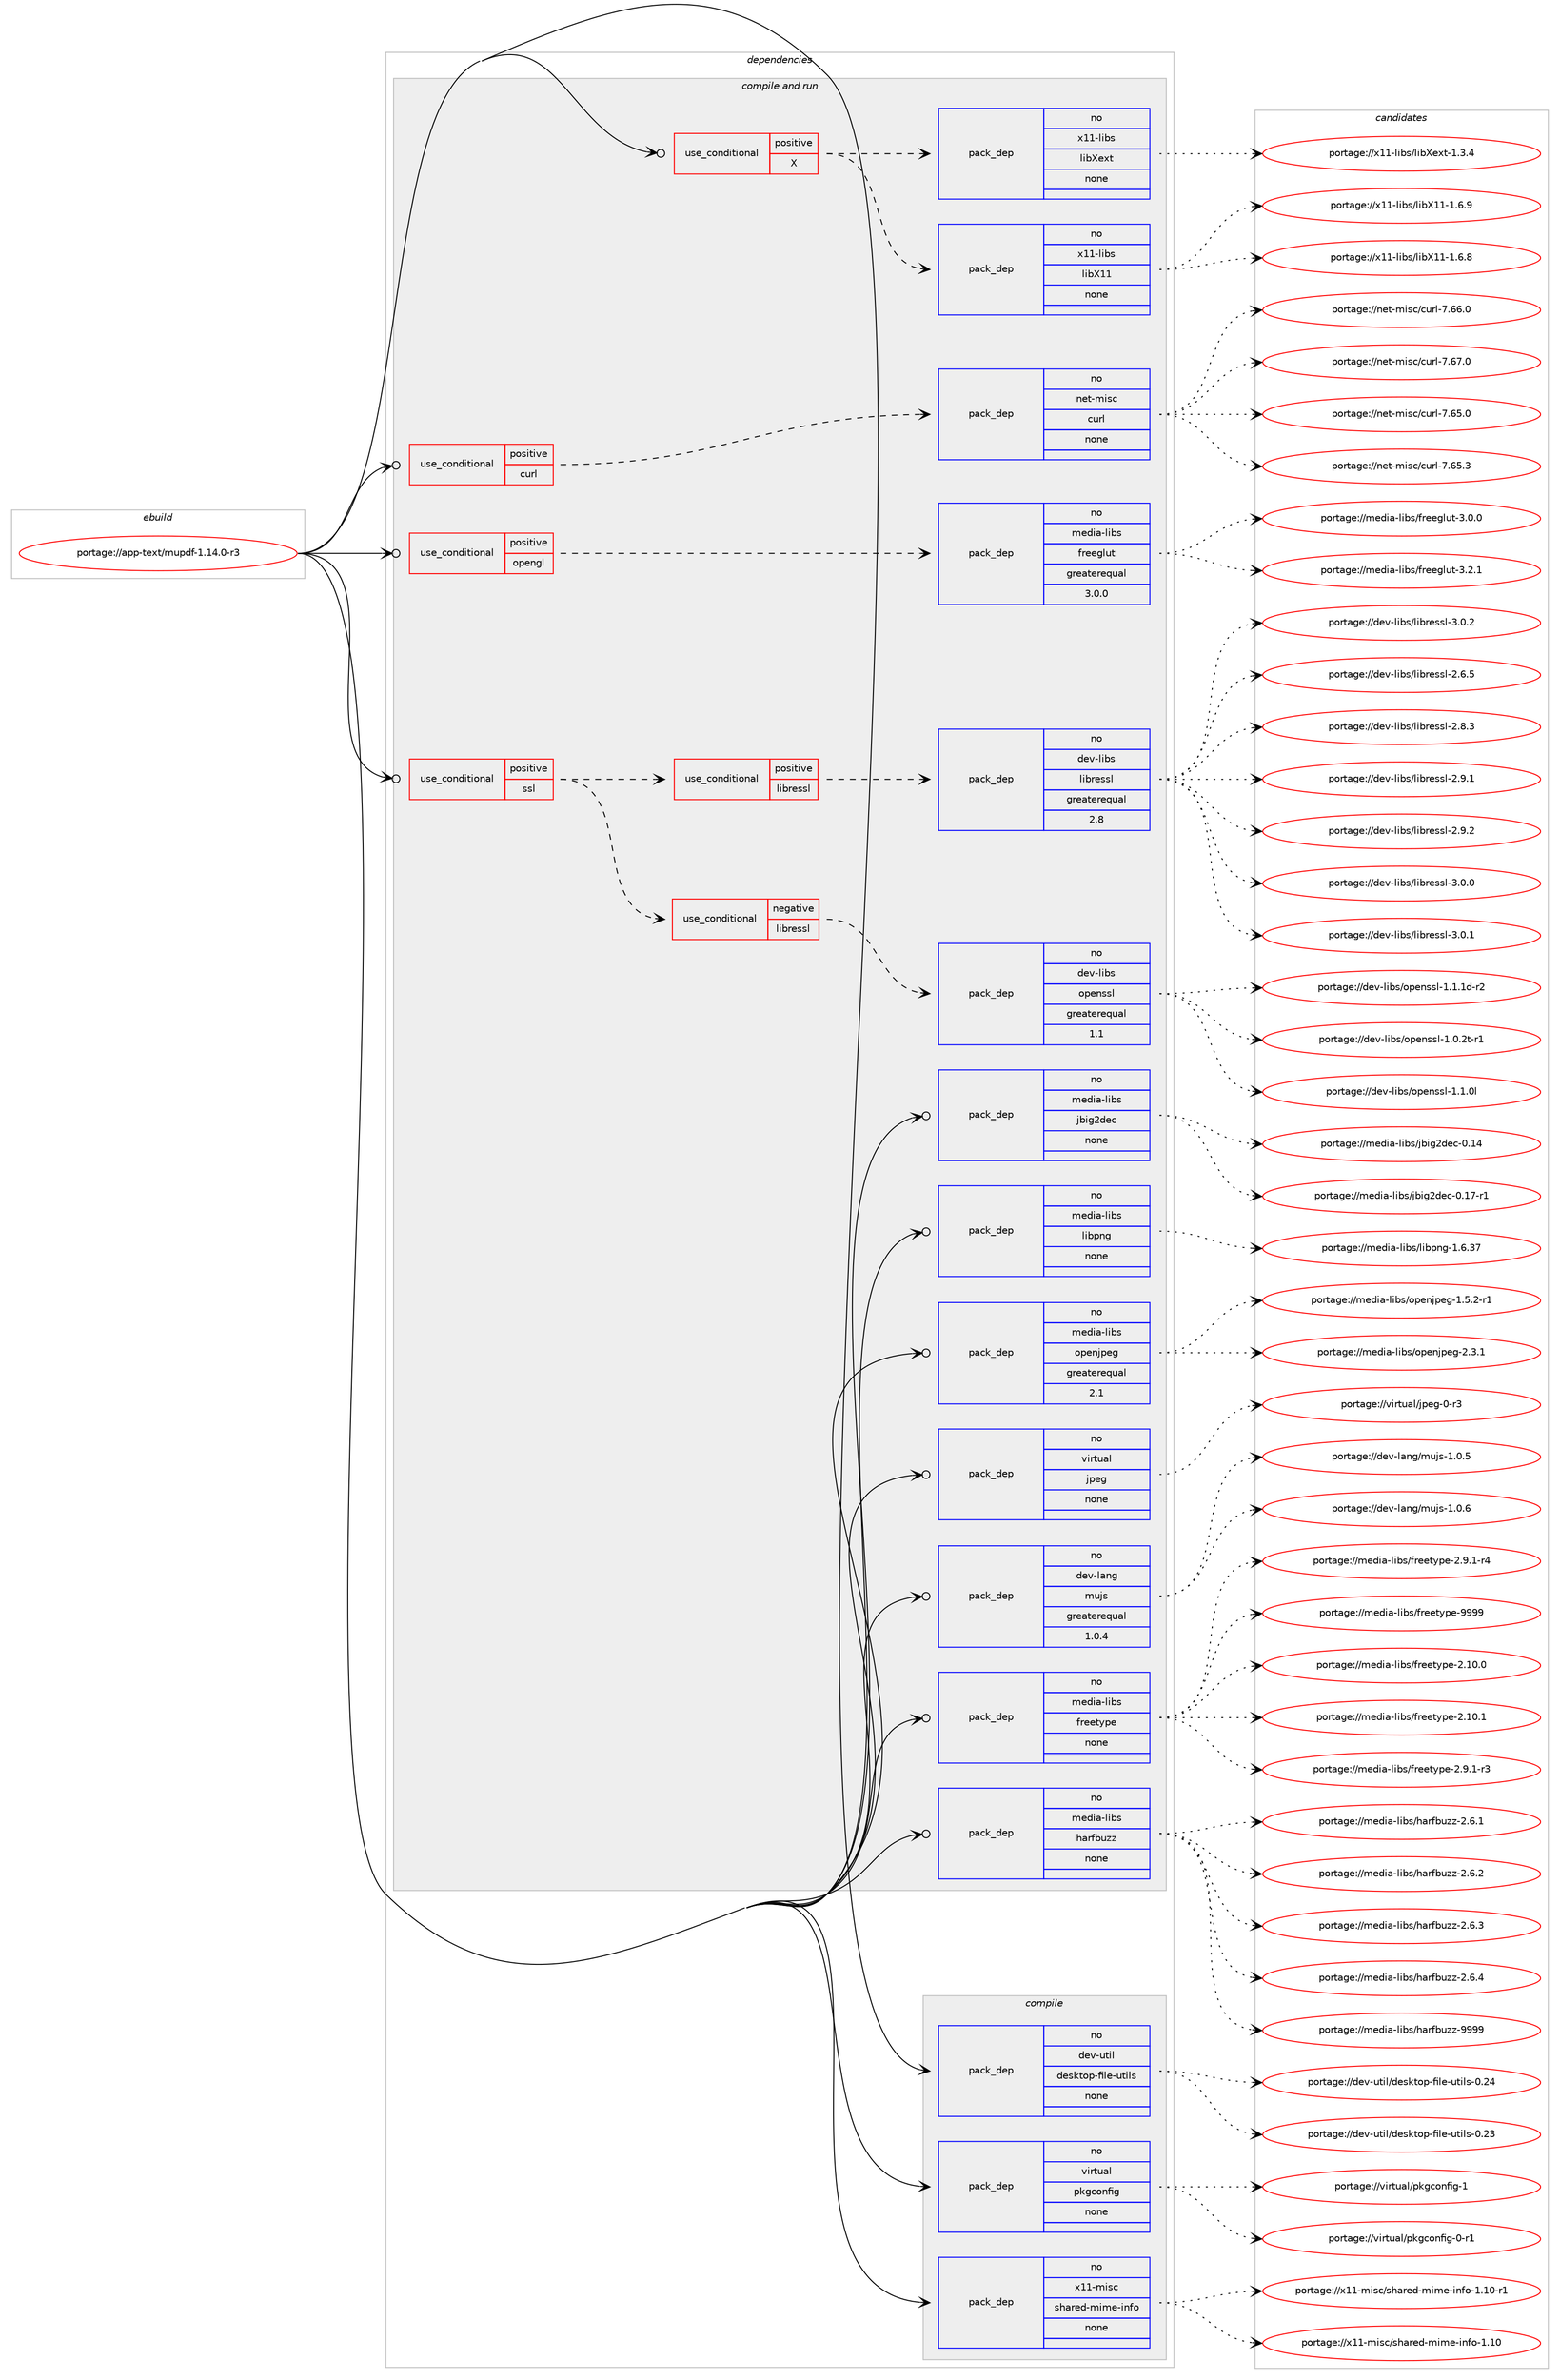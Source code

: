 digraph prolog {

# *************
# Graph options
# *************

newrank=true;
concentrate=true;
compound=true;
graph [rankdir=LR,fontname=Helvetica,fontsize=10,ranksep=1.5];#, ranksep=2.5, nodesep=0.2];
edge  [arrowhead=vee];
node  [fontname=Helvetica,fontsize=10];

# **********
# The ebuild
# **********

subgraph cluster_leftcol {
color=gray;
rank=same;
label=<<i>ebuild</i>>;
id [label="portage://app-text/mupdf-1.14.0-r3", color=red, width=4, href="../app-text/mupdf-1.14.0-r3.svg"];
}

# ****************
# The dependencies
# ****************

subgraph cluster_midcol {
color=gray;
label=<<i>dependencies</i>>;
subgraph cluster_compile {
fillcolor="#eeeeee";
style=filled;
label=<<i>compile</i>>;
subgraph pack33686 {
dependency45484 [label=<<TABLE BORDER="0" CELLBORDER="1" CELLSPACING="0" CELLPADDING="4" WIDTH="220"><TR><TD ROWSPAN="6" CELLPADDING="30">pack_dep</TD></TR><TR><TD WIDTH="110">no</TD></TR><TR><TD>dev-util</TD></TR><TR><TD>desktop-file-utils</TD></TR><TR><TD>none</TD></TR><TR><TD></TD></TR></TABLE>>, shape=none, color=blue];
}
id:e -> dependency45484:w [weight=20,style="solid",arrowhead="vee"];
subgraph pack33687 {
dependency45485 [label=<<TABLE BORDER="0" CELLBORDER="1" CELLSPACING="0" CELLPADDING="4" WIDTH="220"><TR><TD ROWSPAN="6" CELLPADDING="30">pack_dep</TD></TR><TR><TD WIDTH="110">no</TD></TR><TR><TD>virtual</TD></TR><TR><TD>pkgconfig</TD></TR><TR><TD>none</TD></TR><TR><TD></TD></TR></TABLE>>, shape=none, color=blue];
}
id:e -> dependency45485:w [weight=20,style="solid",arrowhead="vee"];
subgraph pack33688 {
dependency45486 [label=<<TABLE BORDER="0" CELLBORDER="1" CELLSPACING="0" CELLPADDING="4" WIDTH="220"><TR><TD ROWSPAN="6" CELLPADDING="30">pack_dep</TD></TR><TR><TD WIDTH="110">no</TD></TR><TR><TD>x11-misc</TD></TR><TR><TD>shared-mime-info</TD></TR><TR><TD>none</TD></TR><TR><TD></TD></TR></TABLE>>, shape=none, color=blue];
}
id:e -> dependency45486:w [weight=20,style="solid",arrowhead="vee"];
}
subgraph cluster_compileandrun {
fillcolor="#eeeeee";
style=filled;
label=<<i>compile and run</i>>;
subgraph cond11013 {
dependency45487 [label=<<TABLE BORDER="0" CELLBORDER="1" CELLSPACING="0" CELLPADDING="4"><TR><TD ROWSPAN="3" CELLPADDING="10">use_conditional</TD></TR><TR><TD>positive</TD></TR><TR><TD>X</TD></TR></TABLE>>, shape=none, color=red];
subgraph pack33689 {
dependency45488 [label=<<TABLE BORDER="0" CELLBORDER="1" CELLSPACING="0" CELLPADDING="4" WIDTH="220"><TR><TD ROWSPAN="6" CELLPADDING="30">pack_dep</TD></TR><TR><TD WIDTH="110">no</TD></TR><TR><TD>x11-libs</TD></TR><TR><TD>libX11</TD></TR><TR><TD>none</TD></TR><TR><TD></TD></TR></TABLE>>, shape=none, color=blue];
}
dependency45487:e -> dependency45488:w [weight=20,style="dashed",arrowhead="vee"];
subgraph pack33690 {
dependency45489 [label=<<TABLE BORDER="0" CELLBORDER="1" CELLSPACING="0" CELLPADDING="4" WIDTH="220"><TR><TD ROWSPAN="6" CELLPADDING="30">pack_dep</TD></TR><TR><TD WIDTH="110">no</TD></TR><TR><TD>x11-libs</TD></TR><TR><TD>libXext</TD></TR><TR><TD>none</TD></TR><TR><TD></TD></TR></TABLE>>, shape=none, color=blue];
}
dependency45487:e -> dependency45489:w [weight=20,style="dashed",arrowhead="vee"];
}
id:e -> dependency45487:w [weight=20,style="solid",arrowhead="odotvee"];
subgraph cond11014 {
dependency45490 [label=<<TABLE BORDER="0" CELLBORDER="1" CELLSPACING="0" CELLPADDING="4"><TR><TD ROWSPAN="3" CELLPADDING="10">use_conditional</TD></TR><TR><TD>positive</TD></TR><TR><TD>curl</TD></TR></TABLE>>, shape=none, color=red];
subgraph pack33691 {
dependency45491 [label=<<TABLE BORDER="0" CELLBORDER="1" CELLSPACING="0" CELLPADDING="4" WIDTH="220"><TR><TD ROWSPAN="6" CELLPADDING="30">pack_dep</TD></TR><TR><TD WIDTH="110">no</TD></TR><TR><TD>net-misc</TD></TR><TR><TD>curl</TD></TR><TR><TD>none</TD></TR><TR><TD></TD></TR></TABLE>>, shape=none, color=blue];
}
dependency45490:e -> dependency45491:w [weight=20,style="dashed",arrowhead="vee"];
}
id:e -> dependency45490:w [weight=20,style="solid",arrowhead="odotvee"];
subgraph cond11015 {
dependency45492 [label=<<TABLE BORDER="0" CELLBORDER="1" CELLSPACING="0" CELLPADDING="4"><TR><TD ROWSPAN="3" CELLPADDING="10">use_conditional</TD></TR><TR><TD>positive</TD></TR><TR><TD>opengl</TD></TR></TABLE>>, shape=none, color=red];
subgraph pack33692 {
dependency45493 [label=<<TABLE BORDER="0" CELLBORDER="1" CELLSPACING="0" CELLPADDING="4" WIDTH="220"><TR><TD ROWSPAN="6" CELLPADDING="30">pack_dep</TD></TR><TR><TD WIDTH="110">no</TD></TR><TR><TD>media-libs</TD></TR><TR><TD>freeglut</TD></TR><TR><TD>greaterequal</TD></TR><TR><TD>3.0.0</TD></TR></TABLE>>, shape=none, color=blue];
}
dependency45492:e -> dependency45493:w [weight=20,style="dashed",arrowhead="vee"];
}
id:e -> dependency45492:w [weight=20,style="solid",arrowhead="odotvee"];
subgraph cond11016 {
dependency45494 [label=<<TABLE BORDER="0" CELLBORDER="1" CELLSPACING="0" CELLPADDING="4"><TR><TD ROWSPAN="3" CELLPADDING="10">use_conditional</TD></TR><TR><TD>positive</TD></TR><TR><TD>ssl</TD></TR></TABLE>>, shape=none, color=red];
subgraph cond11017 {
dependency45495 [label=<<TABLE BORDER="0" CELLBORDER="1" CELLSPACING="0" CELLPADDING="4"><TR><TD ROWSPAN="3" CELLPADDING="10">use_conditional</TD></TR><TR><TD>positive</TD></TR><TR><TD>libressl</TD></TR></TABLE>>, shape=none, color=red];
subgraph pack33693 {
dependency45496 [label=<<TABLE BORDER="0" CELLBORDER="1" CELLSPACING="0" CELLPADDING="4" WIDTH="220"><TR><TD ROWSPAN="6" CELLPADDING="30">pack_dep</TD></TR><TR><TD WIDTH="110">no</TD></TR><TR><TD>dev-libs</TD></TR><TR><TD>libressl</TD></TR><TR><TD>greaterequal</TD></TR><TR><TD>2.8</TD></TR></TABLE>>, shape=none, color=blue];
}
dependency45495:e -> dependency45496:w [weight=20,style="dashed",arrowhead="vee"];
}
dependency45494:e -> dependency45495:w [weight=20,style="dashed",arrowhead="vee"];
subgraph cond11018 {
dependency45497 [label=<<TABLE BORDER="0" CELLBORDER="1" CELLSPACING="0" CELLPADDING="4"><TR><TD ROWSPAN="3" CELLPADDING="10">use_conditional</TD></TR><TR><TD>negative</TD></TR><TR><TD>libressl</TD></TR></TABLE>>, shape=none, color=red];
subgraph pack33694 {
dependency45498 [label=<<TABLE BORDER="0" CELLBORDER="1" CELLSPACING="0" CELLPADDING="4" WIDTH="220"><TR><TD ROWSPAN="6" CELLPADDING="30">pack_dep</TD></TR><TR><TD WIDTH="110">no</TD></TR><TR><TD>dev-libs</TD></TR><TR><TD>openssl</TD></TR><TR><TD>greaterequal</TD></TR><TR><TD>1.1</TD></TR></TABLE>>, shape=none, color=blue];
}
dependency45497:e -> dependency45498:w [weight=20,style="dashed",arrowhead="vee"];
}
dependency45494:e -> dependency45497:w [weight=20,style="dashed",arrowhead="vee"];
}
id:e -> dependency45494:w [weight=20,style="solid",arrowhead="odotvee"];
subgraph pack33695 {
dependency45499 [label=<<TABLE BORDER="0" CELLBORDER="1" CELLSPACING="0" CELLPADDING="4" WIDTH="220"><TR><TD ROWSPAN="6" CELLPADDING="30">pack_dep</TD></TR><TR><TD WIDTH="110">no</TD></TR><TR><TD>dev-lang</TD></TR><TR><TD>mujs</TD></TR><TR><TD>greaterequal</TD></TR><TR><TD>1.0.4</TD></TR></TABLE>>, shape=none, color=blue];
}
id:e -> dependency45499:w [weight=20,style="solid",arrowhead="odotvee"];
subgraph pack33696 {
dependency45500 [label=<<TABLE BORDER="0" CELLBORDER="1" CELLSPACING="0" CELLPADDING="4" WIDTH="220"><TR><TD ROWSPAN="6" CELLPADDING="30">pack_dep</TD></TR><TR><TD WIDTH="110">no</TD></TR><TR><TD>media-libs</TD></TR><TR><TD>freetype</TD></TR><TR><TD>none</TD></TR><TR><TD></TD></TR></TABLE>>, shape=none, color=blue];
}
id:e -> dependency45500:w [weight=20,style="solid",arrowhead="odotvee"];
subgraph pack33697 {
dependency45501 [label=<<TABLE BORDER="0" CELLBORDER="1" CELLSPACING="0" CELLPADDING="4" WIDTH="220"><TR><TD ROWSPAN="6" CELLPADDING="30">pack_dep</TD></TR><TR><TD WIDTH="110">no</TD></TR><TR><TD>media-libs</TD></TR><TR><TD>harfbuzz</TD></TR><TR><TD>none</TD></TR><TR><TD></TD></TR></TABLE>>, shape=none, color=blue];
}
id:e -> dependency45501:w [weight=20,style="solid",arrowhead="odotvee"];
subgraph pack33698 {
dependency45502 [label=<<TABLE BORDER="0" CELLBORDER="1" CELLSPACING="0" CELLPADDING="4" WIDTH="220"><TR><TD ROWSPAN="6" CELLPADDING="30">pack_dep</TD></TR><TR><TD WIDTH="110">no</TD></TR><TR><TD>media-libs</TD></TR><TR><TD>jbig2dec</TD></TR><TR><TD>none</TD></TR><TR><TD></TD></TR></TABLE>>, shape=none, color=blue];
}
id:e -> dependency45502:w [weight=20,style="solid",arrowhead="odotvee"];
subgraph pack33699 {
dependency45503 [label=<<TABLE BORDER="0" CELLBORDER="1" CELLSPACING="0" CELLPADDING="4" WIDTH="220"><TR><TD ROWSPAN="6" CELLPADDING="30">pack_dep</TD></TR><TR><TD WIDTH="110">no</TD></TR><TR><TD>media-libs</TD></TR><TR><TD>libpng</TD></TR><TR><TD>none</TD></TR><TR><TD></TD></TR></TABLE>>, shape=none, color=blue];
}
id:e -> dependency45503:w [weight=20,style="solid",arrowhead="odotvee"];
subgraph pack33700 {
dependency45504 [label=<<TABLE BORDER="0" CELLBORDER="1" CELLSPACING="0" CELLPADDING="4" WIDTH="220"><TR><TD ROWSPAN="6" CELLPADDING="30">pack_dep</TD></TR><TR><TD WIDTH="110">no</TD></TR><TR><TD>media-libs</TD></TR><TR><TD>openjpeg</TD></TR><TR><TD>greaterequal</TD></TR><TR><TD>2.1</TD></TR></TABLE>>, shape=none, color=blue];
}
id:e -> dependency45504:w [weight=20,style="solid",arrowhead="odotvee"];
subgraph pack33701 {
dependency45505 [label=<<TABLE BORDER="0" CELLBORDER="1" CELLSPACING="0" CELLPADDING="4" WIDTH="220"><TR><TD ROWSPAN="6" CELLPADDING="30">pack_dep</TD></TR><TR><TD WIDTH="110">no</TD></TR><TR><TD>virtual</TD></TR><TR><TD>jpeg</TD></TR><TR><TD>none</TD></TR><TR><TD></TD></TR></TABLE>>, shape=none, color=blue];
}
id:e -> dependency45505:w [weight=20,style="solid",arrowhead="odotvee"];
}
subgraph cluster_run {
fillcolor="#eeeeee";
style=filled;
label=<<i>run</i>>;
}
}

# **************
# The candidates
# **************

subgraph cluster_choices {
rank=same;
color=gray;
label=<<i>candidates</i>>;

subgraph choice33686 {
color=black;
nodesep=1;
choiceportage100101118451171161051084710010111510711611111245102105108101451171161051081154548465051 [label="portage://dev-util/desktop-file-utils-0.23", color=red, width=4,href="../dev-util/desktop-file-utils-0.23.svg"];
choiceportage100101118451171161051084710010111510711611111245102105108101451171161051081154548465052 [label="portage://dev-util/desktop-file-utils-0.24", color=red, width=4,href="../dev-util/desktop-file-utils-0.24.svg"];
dependency45484:e -> choiceportage100101118451171161051084710010111510711611111245102105108101451171161051081154548465051:w [style=dotted,weight="100"];
dependency45484:e -> choiceportage100101118451171161051084710010111510711611111245102105108101451171161051081154548465052:w [style=dotted,weight="100"];
}
subgraph choice33687 {
color=black;
nodesep=1;
choiceportage11810511411611797108471121071039911111010210510345484511449 [label="portage://virtual/pkgconfig-0-r1", color=red, width=4,href="../virtual/pkgconfig-0-r1.svg"];
choiceportage1181051141161179710847112107103991111101021051034549 [label="portage://virtual/pkgconfig-1", color=red, width=4,href="../virtual/pkgconfig-1.svg"];
dependency45485:e -> choiceportage11810511411611797108471121071039911111010210510345484511449:w [style=dotted,weight="100"];
dependency45485:e -> choiceportage1181051141161179710847112107103991111101021051034549:w [style=dotted,weight="100"];
}
subgraph choice33688 {
color=black;
nodesep=1;
choiceportage12049494510910511599471151049711410110045109105109101451051101021114549464948 [label="portage://x11-misc/shared-mime-info-1.10", color=red, width=4,href="../x11-misc/shared-mime-info-1.10.svg"];
choiceportage120494945109105115994711510497114101100451091051091014510511010211145494649484511449 [label="portage://x11-misc/shared-mime-info-1.10-r1", color=red, width=4,href="../x11-misc/shared-mime-info-1.10-r1.svg"];
dependency45486:e -> choiceportage12049494510910511599471151049711410110045109105109101451051101021114549464948:w [style=dotted,weight="100"];
dependency45486:e -> choiceportage120494945109105115994711510497114101100451091051091014510511010211145494649484511449:w [style=dotted,weight="100"];
}
subgraph choice33689 {
color=black;
nodesep=1;
choiceportage120494945108105981154710810598884949454946544656 [label="portage://x11-libs/libX11-1.6.8", color=red, width=4,href="../x11-libs/libX11-1.6.8.svg"];
choiceportage120494945108105981154710810598884949454946544657 [label="portage://x11-libs/libX11-1.6.9", color=red, width=4,href="../x11-libs/libX11-1.6.9.svg"];
dependency45488:e -> choiceportage120494945108105981154710810598884949454946544656:w [style=dotted,weight="100"];
dependency45488:e -> choiceportage120494945108105981154710810598884949454946544657:w [style=dotted,weight="100"];
}
subgraph choice33690 {
color=black;
nodesep=1;
choiceportage12049494510810598115471081059888101120116454946514652 [label="portage://x11-libs/libXext-1.3.4", color=red, width=4,href="../x11-libs/libXext-1.3.4.svg"];
dependency45489:e -> choiceportage12049494510810598115471081059888101120116454946514652:w [style=dotted,weight="100"];
}
subgraph choice33691 {
color=black;
nodesep=1;
choiceportage1101011164510910511599479911711410845554654534648 [label="portage://net-misc/curl-7.65.0", color=red, width=4,href="../net-misc/curl-7.65.0.svg"];
choiceportage1101011164510910511599479911711410845554654534651 [label="portage://net-misc/curl-7.65.3", color=red, width=4,href="../net-misc/curl-7.65.3.svg"];
choiceportage1101011164510910511599479911711410845554654544648 [label="portage://net-misc/curl-7.66.0", color=red, width=4,href="../net-misc/curl-7.66.0.svg"];
choiceportage1101011164510910511599479911711410845554654554648 [label="portage://net-misc/curl-7.67.0", color=red, width=4,href="../net-misc/curl-7.67.0.svg"];
dependency45491:e -> choiceportage1101011164510910511599479911711410845554654534648:w [style=dotted,weight="100"];
dependency45491:e -> choiceportage1101011164510910511599479911711410845554654534651:w [style=dotted,weight="100"];
dependency45491:e -> choiceportage1101011164510910511599479911711410845554654544648:w [style=dotted,weight="100"];
dependency45491:e -> choiceportage1101011164510910511599479911711410845554654554648:w [style=dotted,weight="100"];
}
subgraph choice33692 {
color=black;
nodesep=1;
choiceportage10910110010597451081059811547102114101101103108117116455146484648 [label="portage://media-libs/freeglut-3.0.0", color=red, width=4,href="../media-libs/freeglut-3.0.0.svg"];
choiceportage10910110010597451081059811547102114101101103108117116455146504649 [label="portage://media-libs/freeglut-3.2.1", color=red, width=4,href="../media-libs/freeglut-3.2.1.svg"];
dependency45493:e -> choiceportage10910110010597451081059811547102114101101103108117116455146484648:w [style=dotted,weight="100"];
dependency45493:e -> choiceportage10910110010597451081059811547102114101101103108117116455146504649:w [style=dotted,weight="100"];
}
subgraph choice33693 {
color=black;
nodesep=1;
choiceportage10010111845108105981154710810598114101115115108455046544653 [label="portage://dev-libs/libressl-2.6.5", color=red, width=4,href="../dev-libs/libressl-2.6.5.svg"];
choiceportage10010111845108105981154710810598114101115115108455046564651 [label="portage://dev-libs/libressl-2.8.3", color=red, width=4,href="../dev-libs/libressl-2.8.3.svg"];
choiceportage10010111845108105981154710810598114101115115108455046574649 [label="portage://dev-libs/libressl-2.9.1", color=red, width=4,href="../dev-libs/libressl-2.9.1.svg"];
choiceportage10010111845108105981154710810598114101115115108455046574650 [label="portage://dev-libs/libressl-2.9.2", color=red, width=4,href="../dev-libs/libressl-2.9.2.svg"];
choiceportage10010111845108105981154710810598114101115115108455146484648 [label="portage://dev-libs/libressl-3.0.0", color=red, width=4,href="../dev-libs/libressl-3.0.0.svg"];
choiceportage10010111845108105981154710810598114101115115108455146484649 [label="portage://dev-libs/libressl-3.0.1", color=red, width=4,href="../dev-libs/libressl-3.0.1.svg"];
choiceportage10010111845108105981154710810598114101115115108455146484650 [label="portage://dev-libs/libressl-3.0.2", color=red, width=4,href="../dev-libs/libressl-3.0.2.svg"];
dependency45496:e -> choiceportage10010111845108105981154710810598114101115115108455046544653:w [style=dotted,weight="100"];
dependency45496:e -> choiceportage10010111845108105981154710810598114101115115108455046564651:w [style=dotted,weight="100"];
dependency45496:e -> choiceportage10010111845108105981154710810598114101115115108455046574649:w [style=dotted,weight="100"];
dependency45496:e -> choiceportage10010111845108105981154710810598114101115115108455046574650:w [style=dotted,weight="100"];
dependency45496:e -> choiceportage10010111845108105981154710810598114101115115108455146484648:w [style=dotted,weight="100"];
dependency45496:e -> choiceportage10010111845108105981154710810598114101115115108455146484649:w [style=dotted,weight="100"];
dependency45496:e -> choiceportage10010111845108105981154710810598114101115115108455146484650:w [style=dotted,weight="100"];
}
subgraph choice33694 {
color=black;
nodesep=1;
choiceportage1001011184510810598115471111121011101151151084549464846501164511449 [label="portage://dev-libs/openssl-1.0.2t-r1", color=red, width=4,href="../dev-libs/openssl-1.0.2t-r1.svg"];
choiceportage100101118451081059811547111112101110115115108454946494648108 [label="portage://dev-libs/openssl-1.1.0l", color=red, width=4,href="../dev-libs/openssl-1.1.0l.svg"];
choiceportage1001011184510810598115471111121011101151151084549464946491004511450 [label="portage://dev-libs/openssl-1.1.1d-r2", color=red, width=4,href="../dev-libs/openssl-1.1.1d-r2.svg"];
dependency45498:e -> choiceportage1001011184510810598115471111121011101151151084549464846501164511449:w [style=dotted,weight="100"];
dependency45498:e -> choiceportage100101118451081059811547111112101110115115108454946494648108:w [style=dotted,weight="100"];
dependency45498:e -> choiceportage1001011184510810598115471111121011101151151084549464946491004511450:w [style=dotted,weight="100"];
}
subgraph choice33695 {
color=black;
nodesep=1;
choiceportage100101118451089711010347109117106115454946484653 [label="portage://dev-lang/mujs-1.0.5", color=red, width=4,href="../dev-lang/mujs-1.0.5.svg"];
choiceportage100101118451089711010347109117106115454946484654 [label="portage://dev-lang/mujs-1.0.6", color=red, width=4,href="../dev-lang/mujs-1.0.6.svg"];
dependency45499:e -> choiceportage100101118451089711010347109117106115454946484653:w [style=dotted,weight="100"];
dependency45499:e -> choiceportage100101118451089711010347109117106115454946484654:w [style=dotted,weight="100"];
}
subgraph choice33696 {
color=black;
nodesep=1;
choiceportage1091011001059745108105981154710211410110111612111210145504649484648 [label="portage://media-libs/freetype-2.10.0", color=red, width=4,href="../media-libs/freetype-2.10.0.svg"];
choiceportage1091011001059745108105981154710211410110111612111210145504649484649 [label="portage://media-libs/freetype-2.10.1", color=red, width=4,href="../media-libs/freetype-2.10.1.svg"];
choiceportage109101100105974510810598115471021141011011161211121014550465746494511451 [label="portage://media-libs/freetype-2.9.1-r3", color=red, width=4,href="../media-libs/freetype-2.9.1-r3.svg"];
choiceportage109101100105974510810598115471021141011011161211121014550465746494511452 [label="portage://media-libs/freetype-2.9.1-r4", color=red, width=4,href="../media-libs/freetype-2.9.1-r4.svg"];
choiceportage109101100105974510810598115471021141011011161211121014557575757 [label="portage://media-libs/freetype-9999", color=red, width=4,href="../media-libs/freetype-9999.svg"];
dependency45500:e -> choiceportage1091011001059745108105981154710211410110111612111210145504649484648:w [style=dotted,weight="100"];
dependency45500:e -> choiceportage1091011001059745108105981154710211410110111612111210145504649484649:w [style=dotted,weight="100"];
dependency45500:e -> choiceportage109101100105974510810598115471021141011011161211121014550465746494511451:w [style=dotted,weight="100"];
dependency45500:e -> choiceportage109101100105974510810598115471021141011011161211121014550465746494511452:w [style=dotted,weight="100"];
dependency45500:e -> choiceportage109101100105974510810598115471021141011011161211121014557575757:w [style=dotted,weight="100"];
}
subgraph choice33697 {
color=black;
nodesep=1;
choiceportage109101100105974510810598115471049711410298117122122455046544649 [label="portage://media-libs/harfbuzz-2.6.1", color=red, width=4,href="../media-libs/harfbuzz-2.6.1.svg"];
choiceportage109101100105974510810598115471049711410298117122122455046544650 [label="portage://media-libs/harfbuzz-2.6.2", color=red, width=4,href="../media-libs/harfbuzz-2.6.2.svg"];
choiceportage109101100105974510810598115471049711410298117122122455046544651 [label="portage://media-libs/harfbuzz-2.6.3", color=red, width=4,href="../media-libs/harfbuzz-2.6.3.svg"];
choiceportage109101100105974510810598115471049711410298117122122455046544652 [label="portage://media-libs/harfbuzz-2.6.4", color=red, width=4,href="../media-libs/harfbuzz-2.6.4.svg"];
choiceportage1091011001059745108105981154710497114102981171221224557575757 [label="portage://media-libs/harfbuzz-9999", color=red, width=4,href="../media-libs/harfbuzz-9999.svg"];
dependency45501:e -> choiceportage109101100105974510810598115471049711410298117122122455046544649:w [style=dotted,weight="100"];
dependency45501:e -> choiceportage109101100105974510810598115471049711410298117122122455046544650:w [style=dotted,weight="100"];
dependency45501:e -> choiceportage109101100105974510810598115471049711410298117122122455046544651:w [style=dotted,weight="100"];
dependency45501:e -> choiceportage109101100105974510810598115471049711410298117122122455046544652:w [style=dotted,weight="100"];
dependency45501:e -> choiceportage1091011001059745108105981154710497114102981171221224557575757:w [style=dotted,weight="100"];
}
subgraph choice33698 {
color=black;
nodesep=1;
choiceportage109101100105974510810598115471069810510350100101994548464952 [label="portage://media-libs/jbig2dec-0.14", color=red, width=4,href="../media-libs/jbig2dec-0.14.svg"];
choiceportage1091011001059745108105981154710698105103501001019945484649554511449 [label="portage://media-libs/jbig2dec-0.17-r1", color=red, width=4,href="../media-libs/jbig2dec-0.17-r1.svg"];
dependency45502:e -> choiceportage109101100105974510810598115471069810510350100101994548464952:w [style=dotted,weight="100"];
dependency45502:e -> choiceportage1091011001059745108105981154710698105103501001019945484649554511449:w [style=dotted,weight="100"];
}
subgraph choice33699 {
color=black;
nodesep=1;
choiceportage109101100105974510810598115471081059811211010345494654465155 [label="portage://media-libs/libpng-1.6.37", color=red, width=4,href="../media-libs/libpng-1.6.37.svg"];
dependency45503:e -> choiceportage109101100105974510810598115471081059811211010345494654465155:w [style=dotted,weight="100"];
}
subgraph choice33700 {
color=black;
nodesep=1;
choiceportage109101100105974510810598115471111121011101061121011034549465346504511449 [label="portage://media-libs/openjpeg-1.5.2-r1", color=red, width=4,href="../media-libs/openjpeg-1.5.2-r1.svg"];
choiceportage10910110010597451081059811547111112101110106112101103455046514649 [label="portage://media-libs/openjpeg-2.3.1", color=red, width=4,href="../media-libs/openjpeg-2.3.1.svg"];
dependency45504:e -> choiceportage109101100105974510810598115471111121011101061121011034549465346504511449:w [style=dotted,weight="100"];
dependency45504:e -> choiceportage10910110010597451081059811547111112101110106112101103455046514649:w [style=dotted,weight="100"];
}
subgraph choice33701 {
color=black;
nodesep=1;
choiceportage118105114116117971084710611210110345484511451 [label="portage://virtual/jpeg-0-r3", color=red, width=4,href="../virtual/jpeg-0-r3.svg"];
dependency45505:e -> choiceportage118105114116117971084710611210110345484511451:w [style=dotted,weight="100"];
}
}

}
